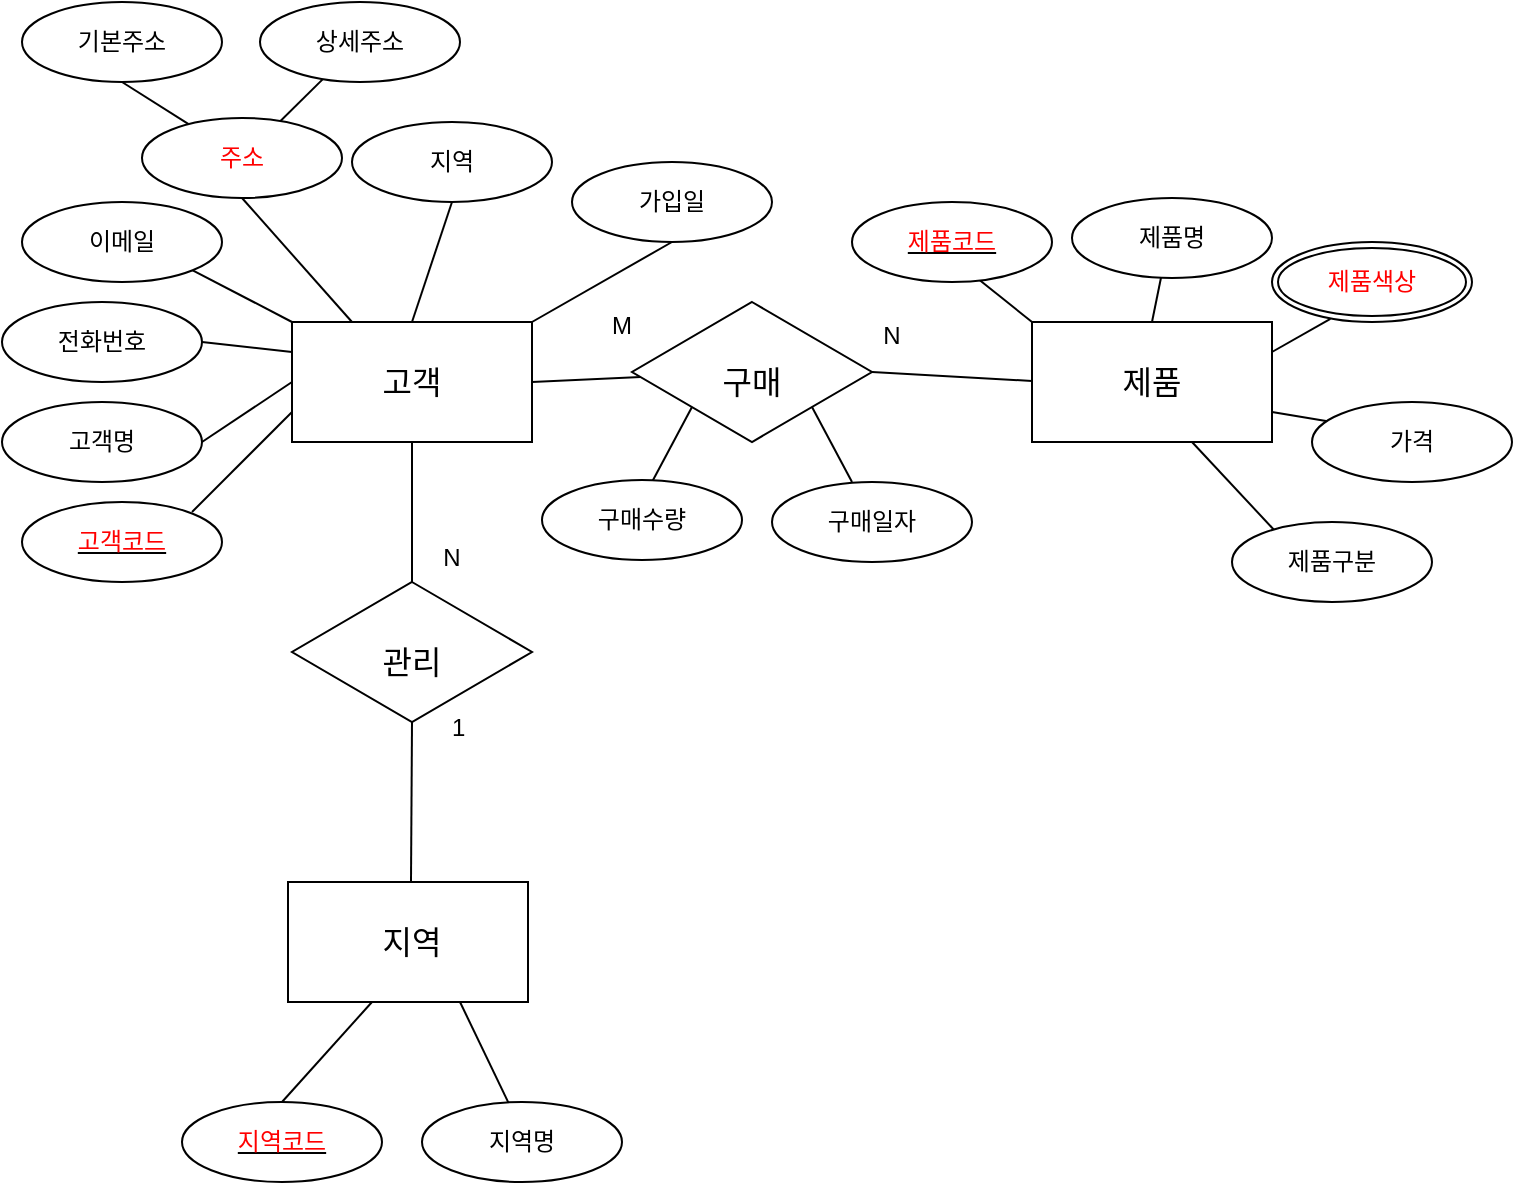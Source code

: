 <mxfile version="22.1.16" type="github">
  <diagram name="페이지-1" id="nq74OwpZg5SvRDUDiQA5">
    <mxGraphModel dx="2074" dy="1980" grid="1" gridSize="10" guides="1" tooltips="1" connect="1" arrows="1" fold="1" page="0" pageScale="1" pageWidth="827" pageHeight="1169" background="none" math="0" shadow="0">
      <root>
        <mxCell id="0" />
        <mxCell id="1" parent="0" />
        <mxCell id="DXblO_jNl26xeSwkopg4-2" value="" style="rounded=0;whiteSpace=wrap;html=1;fontSize=16;" vertex="1" parent="1">
          <mxGeometry x="-225" y="-719" width="120" height="60" as="geometry" />
        </mxCell>
        <mxCell id="DXblO_jNl26xeSwkopg4-3" value="" style="rounded=0;whiteSpace=wrap;html=1;fontSize=16;" vertex="1" parent="1">
          <mxGeometry x="145" y="-719" width="120" height="60" as="geometry" />
        </mxCell>
        <mxCell id="DXblO_jNl26xeSwkopg4-4" value="" style="endArrow=none;html=1;rounded=0;fontSize=12;startSize=8;endSize=8;curved=1;exitX=1;exitY=0.5;exitDx=0;exitDy=0;" edge="1" parent="1" source="DXblO_jNl26xeSwkopg4-2" target="DXblO_jNl26xeSwkopg4-6">
          <mxGeometry width="50" height="50" relative="1" as="geometry">
            <mxPoint x="-5" y="-664" as="sourcePoint" />
            <mxPoint x="-35" y="-689" as="targetPoint" />
          </mxGeometry>
        </mxCell>
        <mxCell id="DXblO_jNl26xeSwkopg4-5" value="" style="endArrow=none;html=1;rounded=0;fontSize=12;startSize=8;endSize=8;curved=1;exitX=1;exitY=0.5;exitDx=0;exitDy=0;" edge="1" parent="1" source="DXblO_jNl26xeSwkopg4-6">
          <mxGeometry width="50" height="50" relative="1" as="geometry">
            <mxPoint x="75" y="-689" as="sourcePoint" />
            <mxPoint x="145" y="-689.5" as="targetPoint" />
          </mxGeometry>
        </mxCell>
        <mxCell id="DXblO_jNl26xeSwkopg4-6" value="" style="rhombus;whiteSpace=wrap;html=1;fontSize=16;" vertex="1" parent="1">
          <mxGeometry x="-55" y="-729" width="120" height="70" as="geometry" />
        </mxCell>
        <mxCell id="DXblO_jNl26xeSwkopg4-7" value="고객" style="text;strokeColor=none;fillColor=none;html=1;align=center;verticalAlign=middle;whiteSpace=wrap;rounded=0;fontSize=16;" vertex="1" parent="1">
          <mxGeometry x="-195" y="-704" width="60" height="30" as="geometry" />
        </mxCell>
        <mxCell id="DXblO_jNl26xeSwkopg4-8" value="" style="endArrow=none;html=1;rounded=0;fontSize=12;startSize=8;endSize=8;curved=1;exitX=0.667;exitY=0.101;exitDx=0;exitDy=0;exitPerimeter=0;" edge="1" parent="1" source="DXblO_jNl26xeSwkopg4-49" target="DXblO_jNl26xeSwkopg4-46">
          <mxGeometry width="50" height="50" relative="1" as="geometry">
            <mxPoint x="-227.98" y="-847" as="sourcePoint" />
            <mxPoint x="-205" y="-879" as="targetPoint" />
          </mxGeometry>
        </mxCell>
        <mxCell id="DXblO_jNl26xeSwkopg4-9" value="" style="endArrow=none;html=1;rounded=0;fontSize=12;startSize=8;endSize=8;curved=1;entryX=0.5;entryY=1;entryDx=0;entryDy=0;" edge="1" parent="1" source="DXblO_jNl26xeSwkopg4-49" target="DXblO_jNl26xeSwkopg4-47">
          <mxGeometry width="50" height="50" relative="1" as="geometry">
            <mxPoint x="-258" y="-840" as="sourcePoint" />
            <mxPoint x="-280" y="-879" as="targetPoint" />
          </mxGeometry>
        </mxCell>
        <mxCell id="DXblO_jNl26xeSwkopg4-10" value="구매" style="text;strokeColor=none;fillColor=none;html=1;align=center;verticalAlign=middle;whiteSpace=wrap;rounded=0;fontSize=16;" vertex="1" parent="1">
          <mxGeometry x="-25" y="-704" width="60" height="30" as="geometry" />
        </mxCell>
        <mxCell id="DXblO_jNl26xeSwkopg4-11" value="제품" style="text;strokeColor=none;fillColor=none;html=1;align=center;verticalAlign=middle;whiteSpace=wrap;rounded=0;fontSize=16;" vertex="1" parent="1">
          <mxGeometry x="175" y="-704" width="60" height="30" as="geometry" />
        </mxCell>
        <mxCell id="DXblO_jNl26xeSwkopg4-12" value="" style="endArrow=none;html=1;rounded=0;fontSize=12;startSize=8;endSize=8;curved=1;" edge="1" parent="1">
          <mxGeometry width="50" height="50" relative="1" as="geometry">
            <mxPoint x="-275" y="-624" as="sourcePoint" />
            <mxPoint x="-225" y="-674" as="targetPoint" />
          </mxGeometry>
        </mxCell>
        <mxCell id="DXblO_jNl26xeSwkopg4-13" value="" style="endArrow=none;html=1;rounded=0;fontSize=12;startSize=8;endSize=8;curved=1;entryX=0;entryY=0.5;entryDx=0;entryDy=0;exitX=1;exitY=0.5;exitDx=0;exitDy=0;" edge="1" parent="1" source="DXblO_jNl26xeSwkopg4-52" target="DXblO_jNl26xeSwkopg4-2">
          <mxGeometry width="50" height="50" relative="1" as="geometry">
            <mxPoint x="-265" y="-678" as="sourcePoint" />
            <mxPoint x="-215" y="-664" as="targetPoint" />
          </mxGeometry>
        </mxCell>
        <mxCell id="DXblO_jNl26xeSwkopg4-14" value="" style="endArrow=none;html=1;rounded=0;fontSize=12;startSize=8;endSize=8;curved=1;entryX=1;entryY=0.5;entryDx=0;entryDy=0;exitX=0;exitY=0.25;exitDx=0;exitDy=0;" edge="1" parent="1" source="DXblO_jNl26xeSwkopg4-2" target="DXblO_jNl26xeSwkopg4-51">
          <mxGeometry width="50" height="50" relative="1" as="geometry">
            <mxPoint x="-255" y="-604" as="sourcePoint" />
            <mxPoint x="-265.421" y="-716.202" as="targetPoint" />
          </mxGeometry>
        </mxCell>
        <mxCell id="DXblO_jNl26xeSwkopg4-15" value="" style="endArrow=none;html=1;rounded=0;fontSize=12;startSize=8;endSize=8;curved=1;entryX=1;entryY=1;entryDx=0;entryDy=0;exitX=0;exitY=0;exitDx=0;exitDy=0;" edge="1" parent="1" source="DXblO_jNl26xeSwkopg4-2" target="DXblO_jNl26xeSwkopg4-50">
          <mxGeometry width="50" height="50" relative="1" as="geometry">
            <mxPoint x="-245" y="-594" as="sourcePoint" />
            <mxPoint x="-306.03" y="-922" as="targetPoint" />
          </mxGeometry>
        </mxCell>
        <mxCell id="DXblO_jNl26xeSwkopg4-16" value="" style="endArrow=none;html=1;rounded=0;fontSize=12;startSize=8;endSize=8;curved=1;entryX=0.5;entryY=1;entryDx=0;entryDy=0;exitX=0.25;exitY=0;exitDx=0;exitDy=0;" edge="1" parent="1" source="DXblO_jNl26xeSwkopg4-2" target="DXblO_jNl26xeSwkopg4-49">
          <mxGeometry width="50" height="50" relative="1" as="geometry">
            <mxPoint x="-235" y="-584" as="sourcePoint" />
            <mxPoint x="-241" y="-799" as="targetPoint" />
          </mxGeometry>
        </mxCell>
        <mxCell id="DXblO_jNl26xeSwkopg4-17" value="" style="endArrow=none;html=1;rounded=0;fontSize=12;startSize=8;endSize=8;curved=1;entryX=0.5;entryY=1;entryDx=0;entryDy=0;exitX=0.5;exitY=0;exitDx=0;exitDy=0;" edge="1" parent="1" source="DXblO_jNl26xeSwkopg4-2" target="DXblO_jNl26xeSwkopg4-48">
          <mxGeometry width="50" height="50" relative="1" as="geometry">
            <mxPoint x="-225" y="-574" as="sourcePoint" />
            <mxPoint x="-167" y="-800.0" as="targetPoint" />
          </mxGeometry>
        </mxCell>
        <mxCell id="DXblO_jNl26xeSwkopg4-18" value="" style="endArrow=none;html=1;rounded=0;fontSize=12;startSize=8;endSize=8;curved=1;entryX=0.5;entryY=1;entryDx=0;entryDy=0;exitX=1;exitY=0;exitDx=0;exitDy=0;" edge="1" parent="1" source="DXblO_jNl26xeSwkopg4-2" target="DXblO_jNl26xeSwkopg4-45">
          <mxGeometry width="50" height="50" relative="1" as="geometry">
            <mxPoint x="-215" y="-564" as="sourcePoint" />
            <mxPoint x="-97.02" y="-796" as="targetPoint" />
          </mxGeometry>
        </mxCell>
        <mxCell id="DXblO_jNl26xeSwkopg4-19" value="" style="endArrow=none;html=1;rounded=0;fontSize=12;startSize=8;endSize=8;curved=1;entryX=0.5;entryY=1;entryDx=0;entryDy=0;exitX=0;exitY=0;exitDx=0;exitDy=0;" edge="1" parent="1" source="DXblO_jNl26xeSwkopg4-3">
          <mxGeometry width="50" height="50" relative="1" as="geometry">
            <mxPoint x="15" y="-559" as="sourcePoint" />
            <mxPoint x="115" y="-743" as="targetPoint" />
          </mxGeometry>
        </mxCell>
        <mxCell id="DXblO_jNl26xeSwkopg4-20" value="" style="endArrow=none;html=1;rounded=0;fontSize=12;startSize=8;endSize=8;curved=1;exitX=0.5;exitY=0;exitDx=0;exitDy=0;" edge="1" parent="1" source="DXblO_jNl26xeSwkopg4-3">
          <mxGeometry width="50" height="50" relative="1" as="geometry">
            <mxPoint x="155" y="-709" as="sourcePoint" />
            <mxPoint x="209.514" y="-741.284" as="targetPoint" />
          </mxGeometry>
        </mxCell>
        <mxCell id="DXblO_jNl26xeSwkopg4-21" value="" style="endArrow=none;html=1;rounded=0;fontSize=12;startSize=8;endSize=8;curved=1;entryX=1;entryY=0.25;entryDx=0;entryDy=0;exitX=0.292;exitY=0.96;exitDx=0;exitDy=0;exitPerimeter=0;" edge="1" parent="1" target="DXblO_jNl26xeSwkopg4-3">
          <mxGeometry width="50" height="50" relative="1" as="geometry">
            <mxPoint x="294.2" y="-720.6" as="sourcePoint" />
            <mxPoint x="135" y="-723" as="targetPoint" />
          </mxGeometry>
        </mxCell>
        <mxCell id="DXblO_jNl26xeSwkopg4-22" value="" style="endArrow=none;html=1;rounded=0;fontSize=12;startSize=8;endSize=8;curved=1;exitX=0;exitY=0.5;exitDx=0;exitDy=0;entryX=1;entryY=0.75;entryDx=0;entryDy=0;" edge="1" parent="1" target="DXblO_jNl26xeSwkopg4-3">
          <mxGeometry width="50" height="50" relative="1" as="geometry">
            <mxPoint x="295" y="-669" as="sourcePoint" />
            <mxPoint x="280" y="-680" as="targetPoint" />
          </mxGeometry>
        </mxCell>
        <mxCell id="DXblO_jNl26xeSwkopg4-23" value="" style="rounded=0;whiteSpace=wrap;html=1;fontSize=16;" vertex="1" parent="1">
          <mxGeometry x="-227" y="-439" width="120" height="60" as="geometry" />
        </mxCell>
        <mxCell id="DXblO_jNl26xeSwkopg4-24" value="지역" style="text;strokeColor=none;fillColor=none;html=1;align=center;verticalAlign=middle;whiteSpace=wrap;rounded=0;fontSize=16;" vertex="1" parent="1">
          <mxGeometry x="-195" y="-424" width="60" height="30" as="geometry" />
        </mxCell>
        <mxCell id="DXblO_jNl26xeSwkopg4-25" style="edgeStyle=none;curved=1;rounded=0;orthogonalLoop=1;jettySize=auto;html=1;exitX=1;exitY=0.5;exitDx=0;exitDy=0;fontSize=12;startSize=8;endSize=8;" edge="1" parent="1" source="DXblO_jNl26xeSwkopg4-6" target="DXblO_jNl26xeSwkopg4-6">
          <mxGeometry relative="1" as="geometry" />
        </mxCell>
        <mxCell id="DXblO_jNl26xeSwkopg4-26" value="" style="rhombus;whiteSpace=wrap;html=1;fontSize=16;" vertex="1" parent="1">
          <mxGeometry x="-225" y="-589" width="120" height="70" as="geometry" />
        </mxCell>
        <mxCell id="DXblO_jNl26xeSwkopg4-27" value="관리" style="text;strokeColor=none;fillColor=none;html=1;align=center;verticalAlign=middle;whiteSpace=wrap;rounded=0;fontSize=16;" vertex="1" parent="1">
          <mxGeometry x="-195" y="-564" width="60" height="30" as="geometry" />
        </mxCell>
        <mxCell id="DXblO_jNl26xeSwkopg4-28" style="edgeStyle=none;curved=1;rounded=0;orthogonalLoop=1;jettySize=auto;html=1;exitX=1;exitY=0.5;exitDx=0;exitDy=0;fontSize=12;startSize=8;endSize=8;" edge="1" parent="1" source="DXblO_jNl26xeSwkopg4-26" target="DXblO_jNl26xeSwkopg4-26">
          <mxGeometry relative="1" as="geometry" />
        </mxCell>
        <mxCell id="DXblO_jNl26xeSwkopg4-29" value="" style="endArrow=none;html=1;rounded=0;fontSize=12;startSize=8;endSize=8;curved=1;entryX=0.5;entryY=1;entryDx=0;entryDy=0;" edge="1" parent="1" target="DXblO_jNl26xeSwkopg4-2">
          <mxGeometry width="50" height="50" relative="1" as="geometry">
            <mxPoint x="-165" y="-589" as="sourcePoint" />
            <mxPoint x="-115" y="-639" as="targetPoint" />
          </mxGeometry>
        </mxCell>
        <mxCell id="DXblO_jNl26xeSwkopg4-30" value="" style="endArrow=none;html=1;rounded=0;fontSize=12;startSize=8;endSize=8;curved=1;entryX=0.5;entryY=1;entryDx=0;entryDy=0;" edge="1" parent="1" target="DXblO_jNl26xeSwkopg4-26">
          <mxGeometry width="50" height="50" relative="1" as="geometry">
            <mxPoint x="-165.5" y="-439" as="sourcePoint" />
            <mxPoint x="-165.5" y="-509" as="targetPoint" />
          </mxGeometry>
        </mxCell>
        <mxCell id="DXblO_jNl26xeSwkopg4-31" value="" style="endArrow=none;html=1;rounded=0;fontSize=12;startSize=8;endSize=8;curved=1;entryX=0;entryY=1;entryDx=0;entryDy=0;" edge="1" parent="1" target="DXblO_jNl26xeSwkopg4-6">
          <mxGeometry width="50" height="50" relative="1" as="geometry">
            <mxPoint x="-45" y="-639" as="sourcePoint" />
            <mxPoint x="-17" y="-673" as="targetPoint" />
          </mxGeometry>
        </mxCell>
        <mxCell id="DXblO_jNl26xeSwkopg4-32" value="" style="endArrow=none;html=1;rounded=0;fontSize=12;startSize=8;endSize=8;curved=1;entryX=1;entryY=1;entryDx=0;entryDy=0;" edge="1" parent="1" target="DXblO_jNl26xeSwkopg4-6">
          <mxGeometry width="50" height="50" relative="1" as="geometry">
            <mxPoint x="55" y="-639" as="sourcePoint" />
            <mxPoint x="37" y="-674" as="targetPoint" />
          </mxGeometry>
        </mxCell>
        <mxCell id="DXblO_jNl26xeSwkopg4-33" value="" style="endArrow=none;html=1;rounded=0;fontSize=12;startSize=8;endSize=8;curved=1;exitX=0.5;exitY=0;exitDx=0;exitDy=0;" edge="1" parent="1" source="DXblO_jNl26xeSwkopg4-38">
          <mxGeometry width="50" height="50" relative="1" as="geometry">
            <mxPoint x="-235" y="-329" as="sourcePoint" />
            <mxPoint x="-185" y="-379" as="targetPoint" />
          </mxGeometry>
        </mxCell>
        <mxCell id="DXblO_jNl26xeSwkopg4-34" value="" style="endArrow=none;html=1;rounded=0;fontSize=12;startSize=8;endSize=8;curved=1;exitX=0.432;exitY=0.007;exitDx=0;exitDy=0;exitPerimeter=0;" edge="1" parent="1" source="DXblO_jNl26xeSwkopg4-53">
          <mxGeometry width="50" height="50" relative="1" as="geometry">
            <mxPoint x="-125" y="-329" as="sourcePoint" />
            <mxPoint x="-141" y="-379" as="targetPoint" />
          </mxGeometry>
        </mxCell>
        <mxCell id="DXblO_jNl26xeSwkopg4-35" value="" style="endArrow=none;html=1;rounded=0;fontSize=12;startSize=8;endSize=8;curved=1;exitX=0.275;exitY=0.1;exitDx=0;exitDy=0;exitPerimeter=0;" edge="1" parent="1">
          <mxGeometry width="50" height="50" relative="1" as="geometry">
            <mxPoint x="267" y="-614" as="sourcePoint" />
            <mxPoint x="225" y="-659" as="targetPoint" />
          </mxGeometry>
        </mxCell>
        <mxCell id="DXblO_jNl26xeSwkopg4-36" value="&lt;font color=&quot;#ff0000&quot;&gt;제품코드&lt;/font&gt;" style="ellipse;whiteSpace=wrap;html=1;align=center;fontStyle=4;" vertex="1" parent="1">
          <mxGeometry x="55" y="-779" width="100" height="40" as="geometry" />
        </mxCell>
        <mxCell id="DXblO_jNl26xeSwkopg4-37" value="&lt;font color=&quot;#ff0000&quot;&gt;고객코드&lt;/font&gt;" style="ellipse;whiteSpace=wrap;html=1;align=center;fontStyle=4;" vertex="1" parent="1">
          <mxGeometry x="-360" y="-629" width="100" height="40" as="geometry" />
        </mxCell>
        <mxCell id="DXblO_jNl26xeSwkopg4-38" value="&lt;font color=&quot;#ff0000&quot;&gt;지역코드&lt;/font&gt;" style="ellipse;whiteSpace=wrap;html=1;align=center;fontStyle=4;" vertex="1" parent="1">
          <mxGeometry x="-280" y="-329" width="100" height="40" as="geometry" />
        </mxCell>
        <mxCell id="DXblO_jNl26xeSwkopg4-39" value="제품명" style="ellipse;whiteSpace=wrap;html=1;align=center;" vertex="1" parent="1">
          <mxGeometry x="165" y="-781" width="100" height="40" as="geometry" />
        </mxCell>
        <mxCell id="DXblO_jNl26xeSwkopg4-40" value="제품구분" style="ellipse;whiteSpace=wrap;html=1;align=center;" vertex="1" parent="1">
          <mxGeometry x="245" y="-619" width="100" height="40" as="geometry" />
        </mxCell>
        <mxCell id="DXblO_jNl26xeSwkopg4-41" value="가격" style="ellipse;whiteSpace=wrap;html=1;align=center;" vertex="1" parent="1">
          <mxGeometry x="285" y="-679" width="100" height="40" as="geometry" />
        </mxCell>
        <mxCell id="DXblO_jNl26xeSwkopg4-42" value="&lt;font color=&quot;#ff0000&quot;&gt;제품색상&lt;/font&gt;" style="ellipse;shape=doubleEllipse;margin=3;whiteSpace=wrap;html=1;align=center;" vertex="1" parent="1">
          <mxGeometry x="265" y="-759" width="100" height="40" as="geometry" />
        </mxCell>
        <mxCell id="DXblO_jNl26xeSwkopg4-43" value="구매일자" style="ellipse;whiteSpace=wrap;html=1;align=center;" vertex="1" parent="1">
          <mxGeometry x="15" y="-639" width="100" height="40" as="geometry" />
        </mxCell>
        <mxCell id="DXblO_jNl26xeSwkopg4-44" value="구매수량" style="ellipse;whiteSpace=wrap;html=1;align=center;" vertex="1" parent="1">
          <mxGeometry x="-100" y="-640" width="100" height="40" as="geometry" />
        </mxCell>
        <mxCell id="DXblO_jNl26xeSwkopg4-45" value="가입일" style="ellipse;whiteSpace=wrap;html=1;align=center;" vertex="1" parent="1">
          <mxGeometry x="-85" y="-799" width="100" height="40" as="geometry" />
        </mxCell>
        <mxCell id="DXblO_jNl26xeSwkopg4-46" value="상세주소" style="ellipse;whiteSpace=wrap;html=1;align=center;" vertex="1" parent="1">
          <mxGeometry x="-241" y="-879" width="100" height="40" as="geometry" />
        </mxCell>
        <mxCell id="DXblO_jNl26xeSwkopg4-47" value="기본주소" style="ellipse;whiteSpace=wrap;html=1;align=center;" vertex="1" parent="1">
          <mxGeometry x="-360" y="-879" width="100" height="40" as="geometry" />
        </mxCell>
        <mxCell id="DXblO_jNl26xeSwkopg4-48" value="지역" style="ellipse;whiteSpace=wrap;html=1;align=center;" vertex="1" parent="1">
          <mxGeometry x="-195" y="-819" width="100" height="40" as="geometry" />
        </mxCell>
        <mxCell id="DXblO_jNl26xeSwkopg4-49" value="&lt;font color=&quot;#ff0000&quot;&gt;주소&lt;/font&gt;" style="ellipse;whiteSpace=wrap;html=1;align=center;" vertex="1" parent="1">
          <mxGeometry x="-300" y="-821" width="100" height="40" as="geometry" />
        </mxCell>
        <mxCell id="DXblO_jNl26xeSwkopg4-50" value="이메일" style="ellipse;whiteSpace=wrap;html=1;align=center;" vertex="1" parent="1">
          <mxGeometry x="-360" y="-779" width="100" height="40" as="geometry" />
        </mxCell>
        <mxCell id="DXblO_jNl26xeSwkopg4-51" value="전화번호" style="ellipse;whiteSpace=wrap;html=1;align=center;" vertex="1" parent="1">
          <mxGeometry x="-370" y="-729" width="100" height="40" as="geometry" />
        </mxCell>
        <mxCell id="DXblO_jNl26xeSwkopg4-52" value="고객명" style="ellipse;whiteSpace=wrap;html=1;align=center;" vertex="1" parent="1">
          <mxGeometry x="-370" y="-679" width="100" height="40" as="geometry" />
        </mxCell>
        <mxCell id="DXblO_jNl26xeSwkopg4-53" value="지역명" style="ellipse;whiteSpace=wrap;html=1;align=center;" vertex="1" parent="1">
          <mxGeometry x="-160" y="-329" width="100" height="40" as="geometry" />
        </mxCell>
        <mxCell id="DXblO_jNl26xeSwkopg4-65" value="N" style="text;strokeColor=none;align=center;fillColor=none;html=1;verticalAlign=middle;whiteSpace=wrap;rounded=0;" vertex="1" parent="1">
          <mxGeometry x="50" y="-724" width="50" height="24" as="geometry" />
        </mxCell>
        <mxCell id="DXblO_jNl26xeSwkopg4-67" value="N" style="text;strokeColor=none;align=center;fillColor=none;html=1;verticalAlign=middle;whiteSpace=wrap;rounded=0;" vertex="1" parent="1">
          <mxGeometry x="-170" y="-613" width="50" height="24" as="geometry" />
        </mxCell>
        <mxCell id="DXblO_jNl26xeSwkopg4-68" value="M" style="text;strokeColor=none;align=center;fillColor=none;html=1;verticalAlign=middle;whiteSpace=wrap;rounded=0;" vertex="1" parent="1">
          <mxGeometry x="-85" y="-729" width="50" height="24" as="geometry" />
        </mxCell>
        <mxCell id="DXblO_jNl26xeSwkopg4-69" value="&lt;span style=&quot;color: rgb(0, 0, 0); font-family: Helvetica; font-size: 12px; font-style: normal; font-variant-ligatures: normal; font-variant-caps: normal; font-weight: 400; letter-spacing: normal; orphans: 2; text-align: center; text-indent: 0px; text-transform: none; widows: 2; word-spacing: 0px; -webkit-text-stroke-width: 0px; background-color: rgb(255, 255, 255); text-decoration-thickness: initial; text-decoration-style: initial; text-decoration-color: initial; float: none; display: inline !important;&quot;&gt;1&lt;/span&gt;" style="text;whiteSpace=wrap;html=1;" vertex="1" parent="1">
          <mxGeometry x="-147" y="-530" width="40" height="30" as="geometry" />
        </mxCell>
      </root>
    </mxGraphModel>
  </diagram>
</mxfile>
